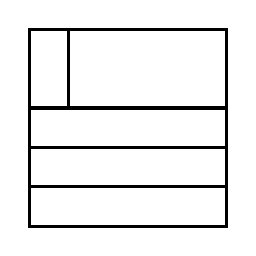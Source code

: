 \begin{tikzpicture}[very thick, scale=.5]
    \draw (0,3) rectangle (1,5);
    \draw (1,3) rectangle (5,5);
    \draw (0,2) rectangle (5,3);
    \draw (0,1) rectangle (5,2);
    \draw (0,0) rectangle (5,1);
\end{tikzpicture}
